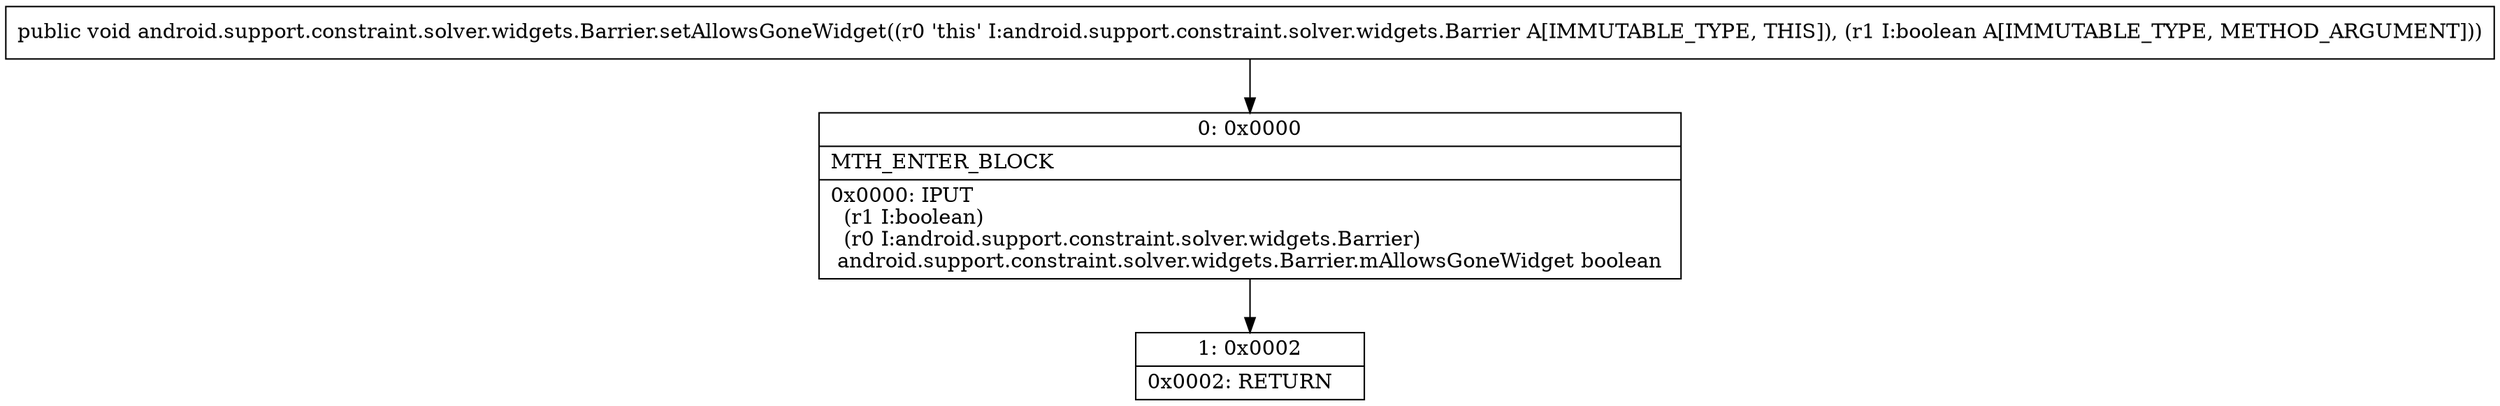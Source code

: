 digraph "CFG forandroid.support.constraint.solver.widgets.Barrier.setAllowsGoneWidget(Z)V" {
Node_0 [shape=record,label="{0\:\ 0x0000|MTH_ENTER_BLOCK\l|0x0000: IPUT  \l  (r1 I:boolean)\l  (r0 I:android.support.constraint.solver.widgets.Barrier)\l android.support.constraint.solver.widgets.Barrier.mAllowsGoneWidget boolean \l}"];
Node_1 [shape=record,label="{1\:\ 0x0002|0x0002: RETURN   \l}"];
MethodNode[shape=record,label="{public void android.support.constraint.solver.widgets.Barrier.setAllowsGoneWidget((r0 'this' I:android.support.constraint.solver.widgets.Barrier A[IMMUTABLE_TYPE, THIS]), (r1 I:boolean A[IMMUTABLE_TYPE, METHOD_ARGUMENT])) }"];
MethodNode -> Node_0;
Node_0 -> Node_1;
}

